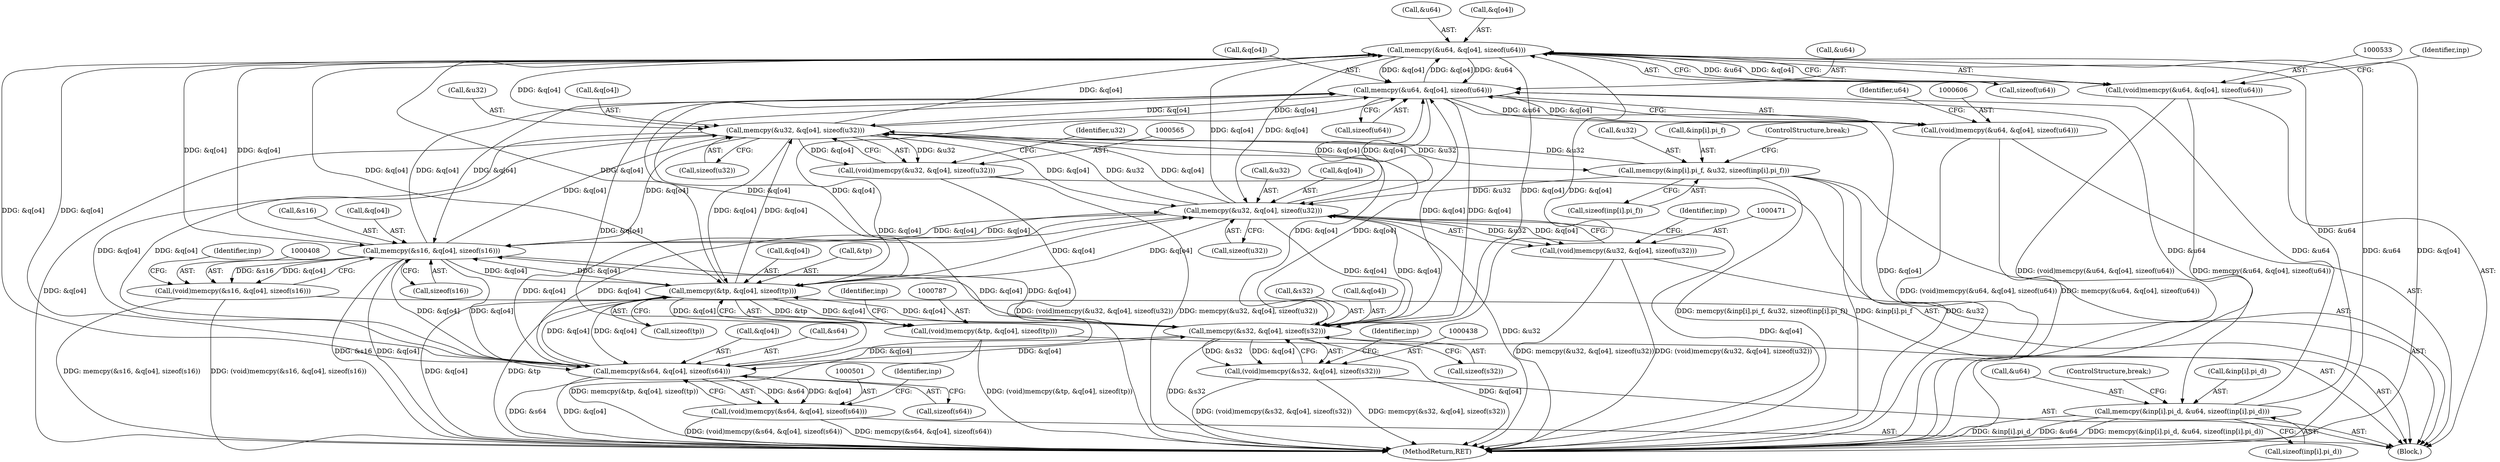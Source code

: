 digraph "0_file_1aec04dbf8a24b8a6ba64c4f74efa0628e36db0b@API" {
"1000534" [label="(Call,memcpy(&u64, &q[o4], sizeof(u64)))"];
"1000622" [label="(Call,memcpy(&inp[i].pi_d, &u64, sizeof(inp[i].pi_d)))"];
"1000607" [label="(Call,memcpy(&u64, &q[o4], sizeof(u64)))"];
"1000534" [label="(Call,memcpy(&u64, &q[o4], sizeof(u64)))"];
"1000566" [label="(Call,memcpy(&u32, &q[o4], sizeof(u32)))"];
"1000579" [label="(Call,memcpy(&inp[i].pi_f, &u32, sizeof(inp[i].pi_f)))"];
"1000472" [label="(Call,memcpy(&u32, &q[o4], sizeof(u32)))"];
"1000409" [label="(Call,memcpy(&s16, &q[o4], sizeof(s16)))"];
"1000502" [label="(Call,memcpy(&s64, &q[o4], sizeof(s64)))"];
"1000439" [label="(Call,memcpy(&s32, &q[o4], sizeof(s32)))"];
"1000788" [label="(Call,memcpy(&tp, &q[o4], sizeof(tp)))"];
"1000407" [label="(Call,(void)memcpy(&s16, &q[o4], sizeof(s16)))"];
"1000437" [label="(Call,(void)memcpy(&s32, &q[o4], sizeof(s32)))"];
"1000470" [label="(Call,(void)memcpy(&u32, &q[o4], sizeof(u32)))"];
"1000500" [label="(Call,(void)memcpy(&s64, &q[o4], sizeof(s64)))"];
"1000532" [label="(Call,(void)memcpy(&u64, &q[o4], sizeof(u64)))"];
"1000564" [label="(Call,(void)memcpy(&u32, &q[o4], sizeof(u32)))"];
"1000605" [label="(Call,(void)memcpy(&u64, &q[o4], sizeof(u64)))"];
"1000786" [label="(Call,(void)memcpy(&tp, &q[o4], sizeof(tp)))"];
"1000446" [label="(Call,sizeof(s32))"];
"1000586" [label="(Call,&u32)"];
"1000535" [label="(Call,&u64)"];
"1000839" [label="(MethodReturn,RET)"];
"1000567" [label="(Call,&u32)"];
"1000629" [label="(Call,&u64)"];
"1000791" [label="(Call,&q[o4])"];
"1000569" [label="(Call,&q[o4])"];
"1000614" [label="(Call,sizeof(u64))"];
"1000416" [label="(Call,sizeof(s16))"];
"1000607" [label="(Call,memcpy(&u64, &q[o4], sizeof(u64)))"];
"1000437" [label="(Call,(void)memcpy(&s32, &q[o4], sizeof(s32)))"];
"1000451" [label="(Identifier,inp)"];
"1000505" [label="(Call,&q[o4])"];
"1000410" [label="(Call,&s16)"];
"1000473" [label="(Call,&u32)"];
"1000440" [label="(Call,&s32)"];
"1000479" [label="(Call,sizeof(u32))"];
"1000534" [label="(Call,memcpy(&u64, &q[o4], sizeof(u64)))"];
"1000566" [label="(Call,memcpy(&u32, &q[o4], sizeof(u32)))"];
"1000580" [label="(Call,&inp[i].pi_f)"];
"1000509" [label="(Call,sizeof(s64))"];
"1000637" [label="(ControlStructure,break;)"];
"1000484" [label="(Identifier,inp)"];
"1000502" [label="(Call,memcpy(&s64, &q[o4], sizeof(s64)))"];
"1000439" [label="(Call,memcpy(&s32, &q[o4], sizeof(s32)))"];
"1000789" [label="(Call,&tp)"];
"1000503" [label="(Call,&s64)"];
"1000617" [label="(Identifier,u64)"];
"1000594" [label="(ControlStructure,break;)"];
"1000564" [label="(Call,(void)memcpy(&u32, &q[o4], sizeof(u32)))"];
"1000407" [label="(Call,(void)memcpy(&s16, &q[o4], sizeof(s16)))"];
"1000610" [label="(Call,&q[o4])"];
"1000622" [label="(Call,memcpy(&inp[i].pi_d, &u64, sizeof(inp[i].pi_d)))"];
"1000500" [label="(Call,(void)memcpy(&s64, &q[o4], sizeof(s64)))"];
"1000573" [label="(Call,sizeof(u32))"];
"1000623" [label="(Call,&inp[i].pi_d)"];
"1000442" [label="(Call,&q[o4])"];
"1000795" [label="(Call,sizeof(tp))"];
"1000631" [label="(Call,sizeof(inp[i].pi_d))"];
"1000393" [label="(Block,)"];
"1000786" [label="(Call,(void)memcpy(&tp, &q[o4], sizeof(tp)))"];
"1000470" [label="(Call,(void)memcpy(&u32, &q[o4], sizeof(u32)))"];
"1000605" [label="(Call,(void)memcpy(&u64, &q[o4], sizeof(u64)))"];
"1000409" [label="(Call,memcpy(&s16, &q[o4], sizeof(s16)))"];
"1000421" [label="(Identifier,inp)"];
"1000546" [label="(Identifier,inp)"];
"1000472" [label="(Call,memcpy(&u32, &q[o4], sizeof(u32)))"];
"1000608" [label="(Call,&u64)"];
"1000412" [label="(Call,&q[o4])"];
"1000475" [label="(Call,&q[o4])"];
"1000576" [label="(Identifier,u32)"];
"1000541" [label="(Call,sizeof(u64))"];
"1000800" [label="(Identifier,inp)"];
"1000579" [label="(Call,memcpy(&inp[i].pi_f, &u32, sizeof(inp[i].pi_f)))"];
"1000588" [label="(Call,sizeof(inp[i].pi_f))"];
"1000514" [label="(Identifier,inp)"];
"1000532" [label="(Call,(void)memcpy(&u64, &q[o4], sizeof(u64)))"];
"1000537" [label="(Call,&q[o4])"];
"1000788" [label="(Call,memcpy(&tp, &q[o4], sizeof(tp)))"];
"1000534" -> "1000532"  [label="AST: "];
"1000534" -> "1000541"  [label="CFG: "];
"1000535" -> "1000534"  [label="AST: "];
"1000537" -> "1000534"  [label="AST: "];
"1000541" -> "1000534"  [label="AST: "];
"1000532" -> "1000534"  [label="CFG: "];
"1000534" -> "1000839"  [label="DDG: &u64"];
"1000534" -> "1000839"  [label="DDG: &q[o4]"];
"1000534" -> "1000409"  [label="DDG: &q[o4]"];
"1000534" -> "1000439"  [label="DDG: &q[o4]"];
"1000534" -> "1000472"  [label="DDG: &q[o4]"];
"1000534" -> "1000502"  [label="DDG: &q[o4]"];
"1000534" -> "1000532"  [label="DDG: &u64"];
"1000534" -> "1000532"  [label="DDG: &q[o4]"];
"1000622" -> "1000534"  [label="DDG: &u64"];
"1000566" -> "1000534"  [label="DDG: &q[o4]"];
"1000409" -> "1000534"  [label="DDG: &q[o4]"];
"1000607" -> "1000534"  [label="DDG: &q[o4]"];
"1000472" -> "1000534"  [label="DDG: &q[o4]"];
"1000502" -> "1000534"  [label="DDG: &q[o4]"];
"1000439" -> "1000534"  [label="DDG: &q[o4]"];
"1000788" -> "1000534"  [label="DDG: &q[o4]"];
"1000534" -> "1000566"  [label="DDG: &q[o4]"];
"1000534" -> "1000607"  [label="DDG: &u64"];
"1000534" -> "1000607"  [label="DDG: &q[o4]"];
"1000534" -> "1000788"  [label="DDG: &q[o4]"];
"1000622" -> "1000393"  [label="AST: "];
"1000622" -> "1000631"  [label="CFG: "];
"1000623" -> "1000622"  [label="AST: "];
"1000629" -> "1000622"  [label="AST: "];
"1000631" -> "1000622"  [label="AST: "];
"1000637" -> "1000622"  [label="CFG: "];
"1000622" -> "1000839"  [label="DDG: memcpy(&inp[i].pi_d, &u64, sizeof(inp[i].pi_d))"];
"1000622" -> "1000839"  [label="DDG: &inp[i].pi_d"];
"1000622" -> "1000839"  [label="DDG: &u64"];
"1000622" -> "1000607"  [label="DDG: &u64"];
"1000607" -> "1000622"  [label="DDG: &u64"];
"1000607" -> "1000605"  [label="AST: "];
"1000607" -> "1000614"  [label="CFG: "];
"1000608" -> "1000607"  [label="AST: "];
"1000610" -> "1000607"  [label="AST: "];
"1000614" -> "1000607"  [label="AST: "];
"1000605" -> "1000607"  [label="CFG: "];
"1000607" -> "1000839"  [label="DDG: &q[o4]"];
"1000607" -> "1000409"  [label="DDG: &q[o4]"];
"1000607" -> "1000439"  [label="DDG: &q[o4]"];
"1000607" -> "1000472"  [label="DDG: &q[o4]"];
"1000607" -> "1000502"  [label="DDG: &q[o4]"];
"1000607" -> "1000566"  [label="DDG: &q[o4]"];
"1000607" -> "1000605"  [label="DDG: &u64"];
"1000607" -> "1000605"  [label="DDG: &q[o4]"];
"1000566" -> "1000607"  [label="DDG: &q[o4]"];
"1000409" -> "1000607"  [label="DDG: &q[o4]"];
"1000472" -> "1000607"  [label="DDG: &q[o4]"];
"1000502" -> "1000607"  [label="DDG: &q[o4]"];
"1000439" -> "1000607"  [label="DDG: &q[o4]"];
"1000788" -> "1000607"  [label="DDG: &q[o4]"];
"1000607" -> "1000788"  [label="DDG: &q[o4]"];
"1000566" -> "1000564"  [label="AST: "];
"1000566" -> "1000573"  [label="CFG: "];
"1000567" -> "1000566"  [label="AST: "];
"1000569" -> "1000566"  [label="AST: "];
"1000573" -> "1000566"  [label="AST: "];
"1000564" -> "1000566"  [label="CFG: "];
"1000566" -> "1000839"  [label="DDG: &q[o4]"];
"1000566" -> "1000409"  [label="DDG: &q[o4]"];
"1000566" -> "1000439"  [label="DDG: &q[o4]"];
"1000566" -> "1000472"  [label="DDG: &q[o4]"];
"1000566" -> "1000502"  [label="DDG: &q[o4]"];
"1000566" -> "1000564"  [label="DDG: &u32"];
"1000566" -> "1000564"  [label="DDG: &q[o4]"];
"1000579" -> "1000566"  [label="DDG: &u32"];
"1000472" -> "1000566"  [label="DDG: &u32"];
"1000472" -> "1000566"  [label="DDG: &q[o4]"];
"1000409" -> "1000566"  [label="DDG: &q[o4]"];
"1000502" -> "1000566"  [label="DDG: &q[o4]"];
"1000439" -> "1000566"  [label="DDG: &q[o4]"];
"1000788" -> "1000566"  [label="DDG: &q[o4]"];
"1000566" -> "1000579"  [label="DDG: &u32"];
"1000566" -> "1000788"  [label="DDG: &q[o4]"];
"1000579" -> "1000393"  [label="AST: "];
"1000579" -> "1000588"  [label="CFG: "];
"1000580" -> "1000579"  [label="AST: "];
"1000586" -> "1000579"  [label="AST: "];
"1000588" -> "1000579"  [label="AST: "];
"1000594" -> "1000579"  [label="CFG: "];
"1000579" -> "1000839"  [label="DDG: memcpy(&inp[i].pi_f, &u32, sizeof(inp[i].pi_f))"];
"1000579" -> "1000839"  [label="DDG: &inp[i].pi_f"];
"1000579" -> "1000839"  [label="DDG: &u32"];
"1000579" -> "1000472"  [label="DDG: &u32"];
"1000472" -> "1000470"  [label="AST: "];
"1000472" -> "1000479"  [label="CFG: "];
"1000473" -> "1000472"  [label="AST: "];
"1000475" -> "1000472"  [label="AST: "];
"1000479" -> "1000472"  [label="AST: "];
"1000470" -> "1000472"  [label="CFG: "];
"1000472" -> "1000839"  [label="DDG: &q[o4]"];
"1000472" -> "1000839"  [label="DDG: &u32"];
"1000472" -> "1000409"  [label="DDG: &q[o4]"];
"1000472" -> "1000439"  [label="DDG: &q[o4]"];
"1000472" -> "1000470"  [label="DDG: &u32"];
"1000472" -> "1000470"  [label="DDG: &q[o4]"];
"1000409" -> "1000472"  [label="DDG: &q[o4]"];
"1000502" -> "1000472"  [label="DDG: &q[o4]"];
"1000439" -> "1000472"  [label="DDG: &q[o4]"];
"1000788" -> "1000472"  [label="DDG: &q[o4]"];
"1000472" -> "1000502"  [label="DDG: &q[o4]"];
"1000472" -> "1000788"  [label="DDG: &q[o4]"];
"1000409" -> "1000407"  [label="AST: "];
"1000409" -> "1000416"  [label="CFG: "];
"1000410" -> "1000409"  [label="AST: "];
"1000412" -> "1000409"  [label="AST: "];
"1000416" -> "1000409"  [label="AST: "];
"1000407" -> "1000409"  [label="CFG: "];
"1000409" -> "1000839"  [label="DDG: &q[o4]"];
"1000409" -> "1000839"  [label="DDG: &s16"];
"1000409" -> "1000407"  [label="DDG: &s16"];
"1000409" -> "1000407"  [label="DDG: &q[o4]"];
"1000502" -> "1000409"  [label="DDG: &q[o4]"];
"1000439" -> "1000409"  [label="DDG: &q[o4]"];
"1000788" -> "1000409"  [label="DDG: &q[o4]"];
"1000409" -> "1000439"  [label="DDG: &q[o4]"];
"1000409" -> "1000502"  [label="DDG: &q[o4]"];
"1000409" -> "1000788"  [label="DDG: &q[o4]"];
"1000502" -> "1000500"  [label="AST: "];
"1000502" -> "1000509"  [label="CFG: "];
"1000503" -> "1000502"  [label="AST: "];
"1000505" -> "1000502"  [label="AST: "];
"1000509" -> "1000502"  [label="AST: "];
"1000500" -> "1000502"  [label="CFG: "];
"1000502" -> "1000839"  [label="DDG: &s64"];
"1000502" -> "1000839"  [label="DDG: &q[o4]"];
"1000502" -> "1000439"  [label="DDG: &q[o4]"];
"1000502" -> "1000500"  [label="DDG: &s64"];
"1000502" -> "1000500"  [label="DDG: &q[o4]"];
"1000439" -> "1000502"  [label="DDG: &q[o4]"];
"1000788" -> "1000502"  [label="DDG: &q[o4]"];
"1000502" -> "1000788"  [label="DDG: &q[o4]"];
"1000439" -> "1000437"  [label="AST: "];
"1000439" -> "1000446"  [label="CFG: "];
"1000440" -> "1000439"  [label="AST: "];
"1000442" -> "1000439"  [label="AST: "];
"1000446" -> "1000439"  [label="AST: "];
"1000437" -> "1000439"  [label="CFG: "];
"1000439" -> "1000839"  [label="DDG: &q[o4]"];
"1000439" -> "1000839"  [label="DDG: &s32"];
"1000439" -> "1000437"  [label="DDG: &s32"];
"1000439" -> "1000437"  [label="DDG: &q[o4]"];
"1000788" -> "1000439"  [label="DDG: &q[o4]"];
"1000439" -> "1000788"  [label="DDG: &q[o4]"];
"1000788" -> "1000786"  [label="AST: "];
"1000788" -> "1000795"  [label="CFG: "];
"1000789" -> "1000788"  [label="AST: "];
"1000791" -> "1000788"  [label="AST: "];
"1000795" -> "1000788"  [label="AST: "];
"1000786" -> "1000788"  [label="CFG: "];
"1000788" -> "1000839"  [label="DDG: &q[o4]"];
"1000788" -> "1000839"  [label="DDG: &tp"];
"1000788" -> "1000786"  [label="DDG: &tp"];
"1000788" -> "1000786"  [label="DDG: &q[o4]"];
"1000407" -> "1000393"  [label="AST: "];
"1000408" -> "1000407"  [label="AST: "];
"1000421" -> "1000407"  [label="CFG: "];
"1000407" -> "1000839"  [label="DDG: memcpy(&s16, &q[o4], sizeof(s16))"];
"1000407" -> "1000839"  [label="DDG: (void)memcpy(&s16, &q[o4], sizeof(s16))"];
"1000437" -> "1000393"  [label="AST: "];
"1000438" -> "1000437"  [label="AST: "];
"1000451" -> "1000437"  [label="CFG: "];
"1000437" -> "1000839"  [label="DDG: (void)memcpy(&s32, &q[o4], sizeof(s32))"];
"1000437" -> "1000839"  [label="DDG: memcpy(&s32, &q[o4], sizeof(s32))"];
"1000470" -> "1000393"  [label="AST: "];
"1000471" -> "1000470"  [label="AST: "];
"1000484" -> "1000470"  [label="CFG: "];
"1000470" -> "1000839"  [label="DDG: memcpy(&u32, &q[o4], sizeof(u32))"];
"1000470" -> "1000839"  [label="DDG: (void)memcpy(&u32, &q[o4], sizeof(u32))"];
"1000500" -> "1000393"  [label="AST: "];
"1000501" -> "1000500"  [label="AST: "];
"1000514" -> "1000500"  [label="CFG: "];
"1000500" -> "1000839"  [label="DDG: memcpy(&s64, &q[o4], sizeof(s64))"];
"1000500" -> "1000839"  [label="DDG: (void)memcpy(&s64, &q[o4], sizeof(s64))"];
"1000532" -> "1000393"  [label="AST: "];
"1000533" -> "1000532"  [label="AST: "];
"1000546" -> "1000532"  [label="CFG: "];
"1000532" -> "1000839"  [label="DDG: memcpy(&u64, &q[o4], sizeof(u64))"];
"1000532" -> "1000839"  [label="DDG: (void)memcpy(&u64, &q[o4], sizeof(u64))"];
"1000564" -> "1000393"  [label="AST: "];
"1000565" -> "1000564"  [label="AST: "];
"1000576" -> "1000564"  [label="CFG: "];
"1000564" -> "1000839"  [label="DDG: memcpy(&u32, &q[o4], sizeof(u32))"];
"1000564" -> "1000839"  [label="DDG: (void)memcpy(&u32, &q[o4], sizeof(u32))"];
"1000605" -> "1000393"  [label="AST: "];
"1000606" -> "1000605"  [label="AST: "];
"1000617" -> "1000605"  [label="CFG: "];
"1000605" -> "1000839"  [label="DDG: memcpy(&u64, &q[o4], sizeof(u64))"];
"1000605" -> "1000839"  [label="DDG: (void)memcpy(&u64, &q[o4], sizeof(u64))"];
"1000786" -> "1000393"  [label="AST: "];
"1000787" -> "1000786"  [label="AST: "];
"1000800" -> "1000786"  [label="CFG: "];
"1000786" -> "1000839"  [label="DDG: memcpy(&tp, &q[o4], sizeof(tp))"];
"1000786" -> "1000839"  [label="DDG: (void)memcpy(&tp, &q[o4], sizeof(tp))"];
}
